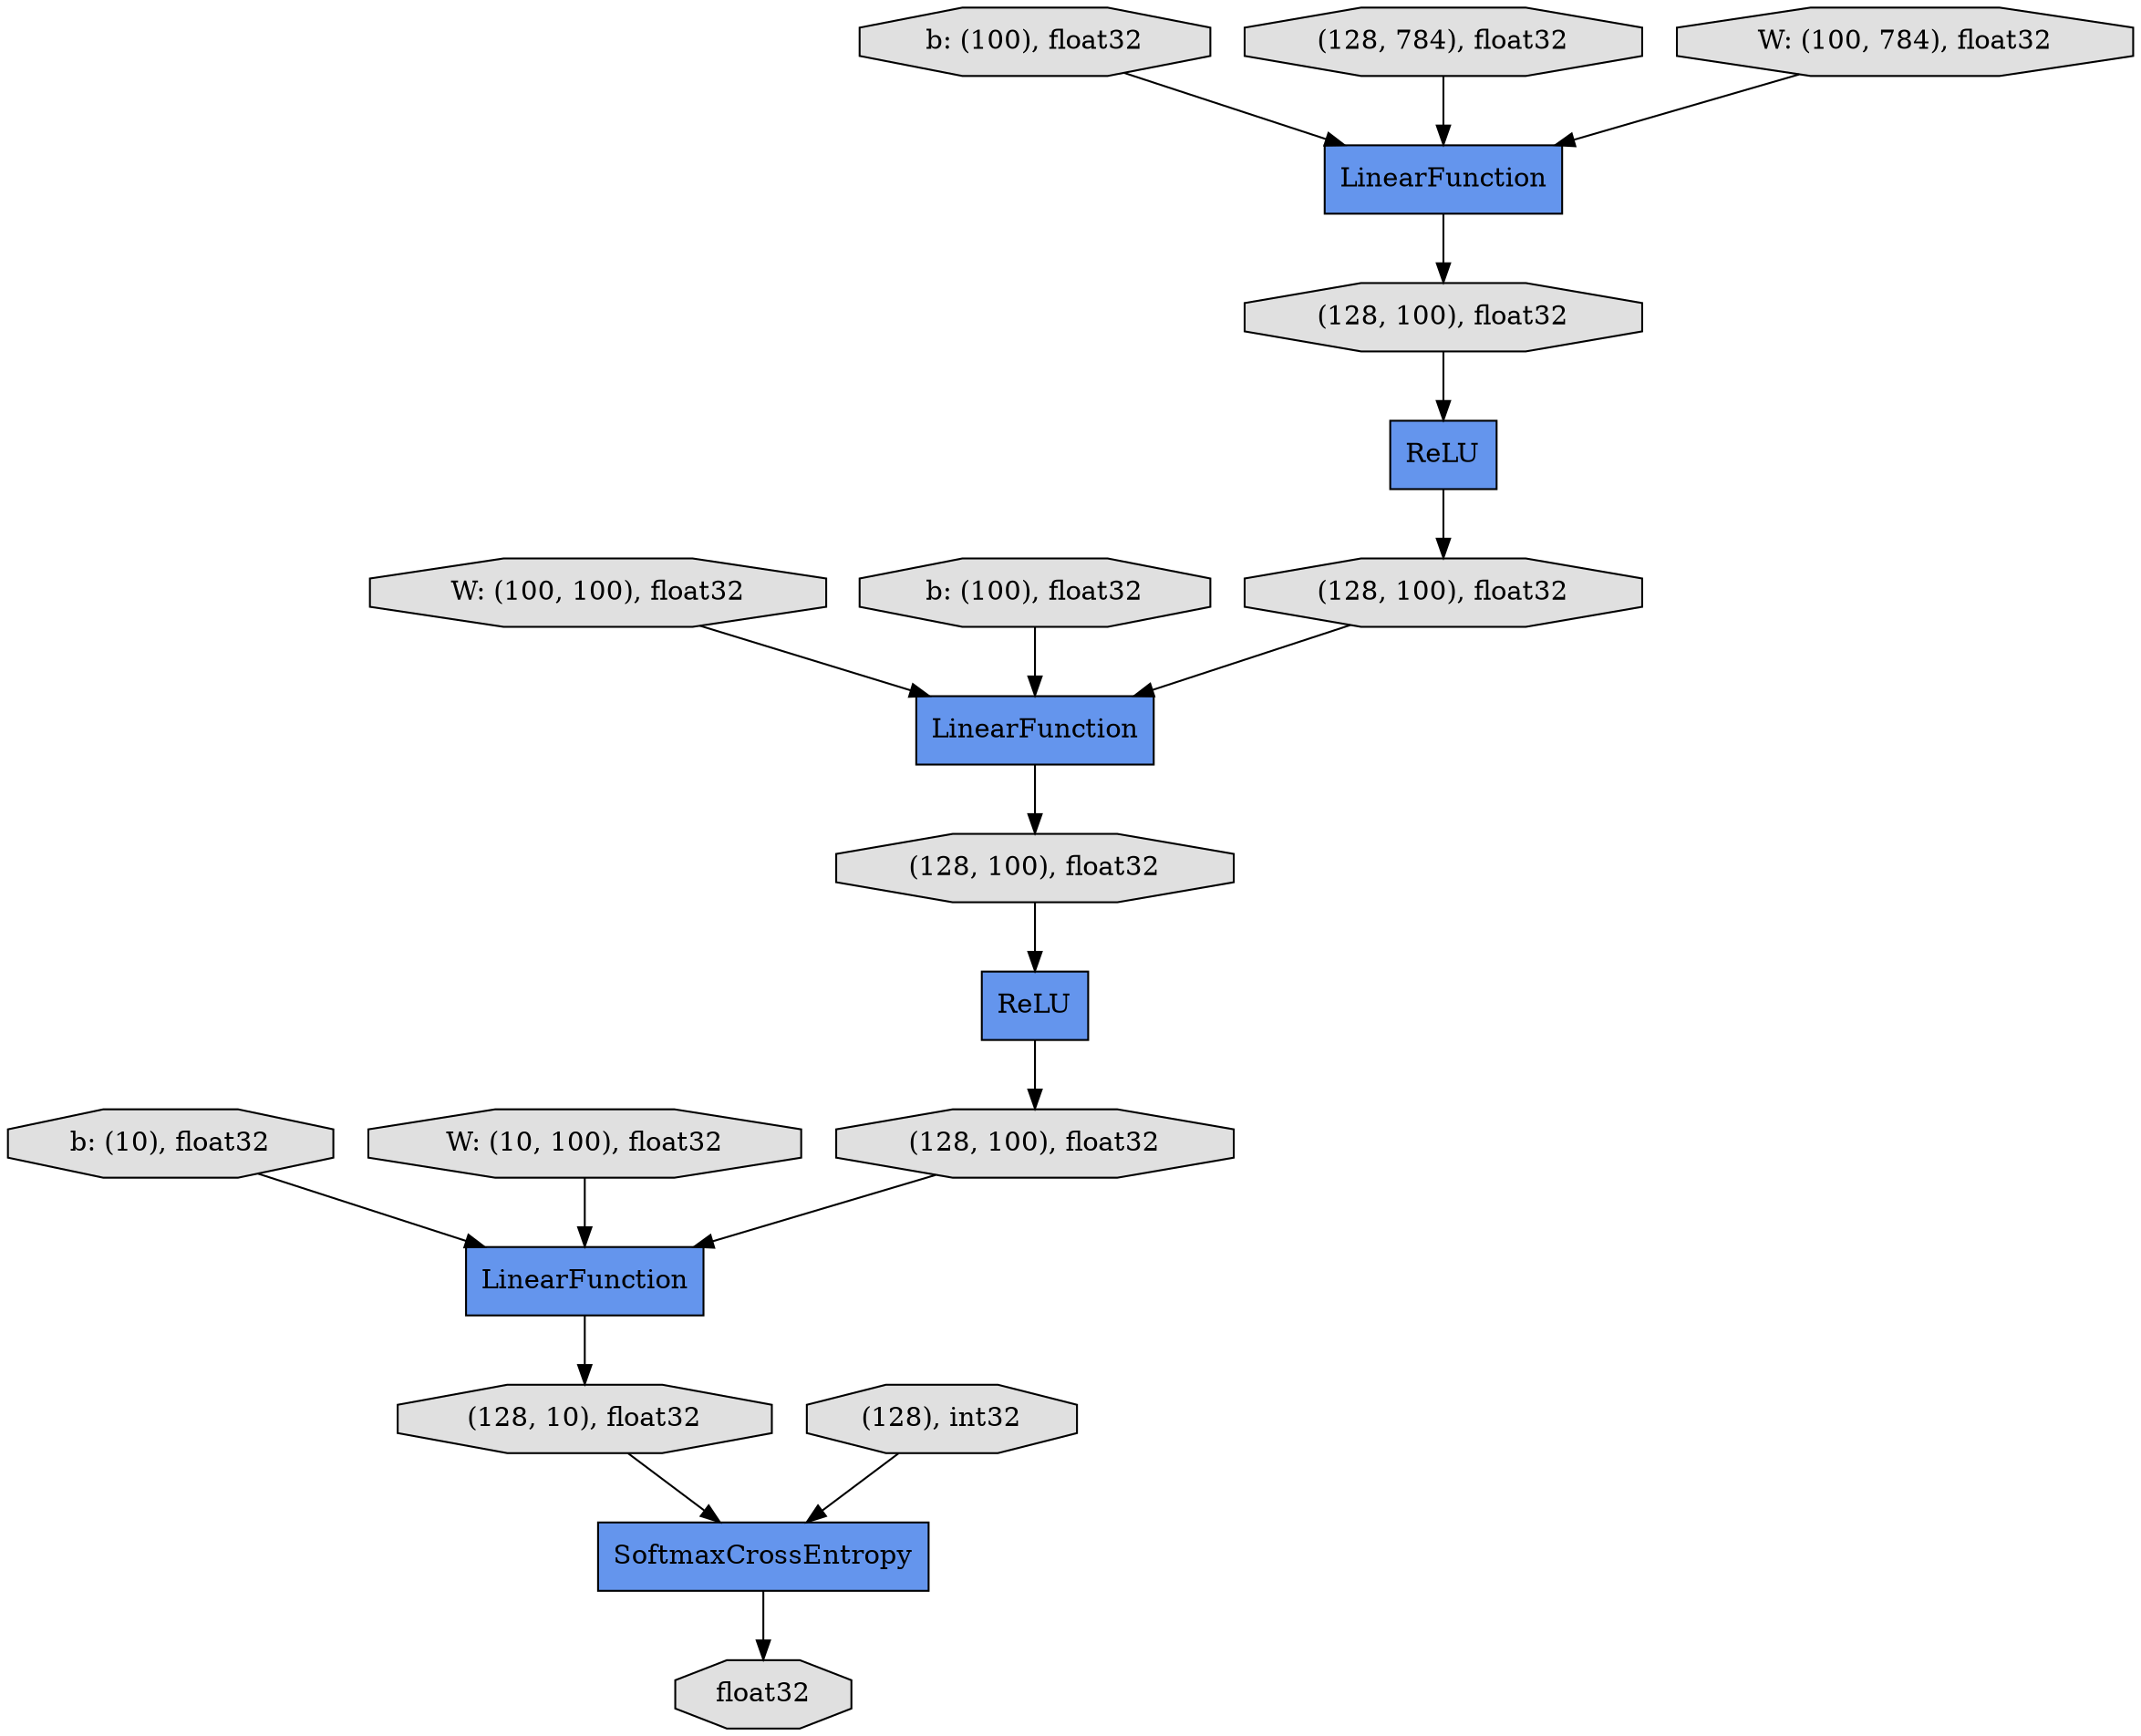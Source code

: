 digraph graphname{rankdir=TB;22512479776272 [label="b: (10), float32",shape="octagon",fillcolor="#E0E0E0",style="filled"];22512478524976 [label="LinearFunction",shape="record",fillcolor="#6495ED",style="filled"];22512480837704 [label="W: (100, 100), float32",shape="octagon",fillcolor="#E0E0E0",style="filled"];22512480145984 [label="b: (100), float32",shape="octagon",fillcolor="#E0E0E0",style="filled"];22512478525536 [label="(128, 10), float32",shape="octagon",fillcolor="#E0E0E0",style="filled"];22512480237664 [label="W: (10, 100), float32",shape="octagon",fillcolor="#E0E0E0",style="filled"];22512478525032 [label="(128, 100), float32",shape="octagon",fillcolor="#E0E0E0",style="filled"];22512478525592 [label="(128), int32",shape="octagon",fillcolor="#E0E0E0",style="filled"];22512478524920 [label="(128, 784), float32",shape="octagon",fillcolor="#E0E0E0",style="filled"];22512486260920 [label="b: (100), float32",shape="octagon",fillcolor="#E0E0E0",style="filled"];22512478525144 [label="(128, 100), float32",shape="octagon",fillcolor="#E0E0E0",style="filled"];22513687150832 [label="W: (100, 784), float32",shape="octagon",fillcolor="#E0E0E0",style="filled"];22512478525704 [label="float32",shape="octagon",fillcolor="#E0E0E0",style="filled"];22512478525200 [label="LinearFunction",shape="record",fillcolor="#6495ED",style="filled"];22512478525256 [label="(128, 100), float32",shape="octagon",fillcolor="#E0E0E0",style="filled"];22512478524752 [label="LinearFunction",shape="record",fillcolor="#6495ED",style="filled"];22512478524808 [label="ReLU",shape="record",fillcolor="#6495ED",style="filled"];22512478525368 [label="SoftmaxCrossEntropy",shape="record",fillcolor="#6495ED",style="filled"];22512478524864 [label="ReLU",shape="record",fillcolor="#6495ED",style="filled"];22512478525424 [label="(128, 100), float32",shape="octagon",fillcolor="#E0E0E0",style="filled"];22512478525592 -> 22512478525368;22512478525200 -> 22512478525536;22512478525256 -> 22512478524808;22512478525144 -> 22512478524976;22512478525032 -> 22512478524864;22513687150832 -> 22512478524752;22512478524976 -> 22512478525256;22512479776272 -> 22512478525200;22512486260920 -> 22512478524976;22512478525424 -> 22512478525200;22512478525368 -> 22512478525704;22512478524752 -> 22512478525032;22512480837704 -> 22512478524976;22512478525536 -> 22512478525368;22512480237664 -> 22512478525200;22512478524920 -> 22512478524752;22512478524864 -> 22512478525144;22512478524808 -> 22512478525424;22512480145984 -> 22512478524752;}